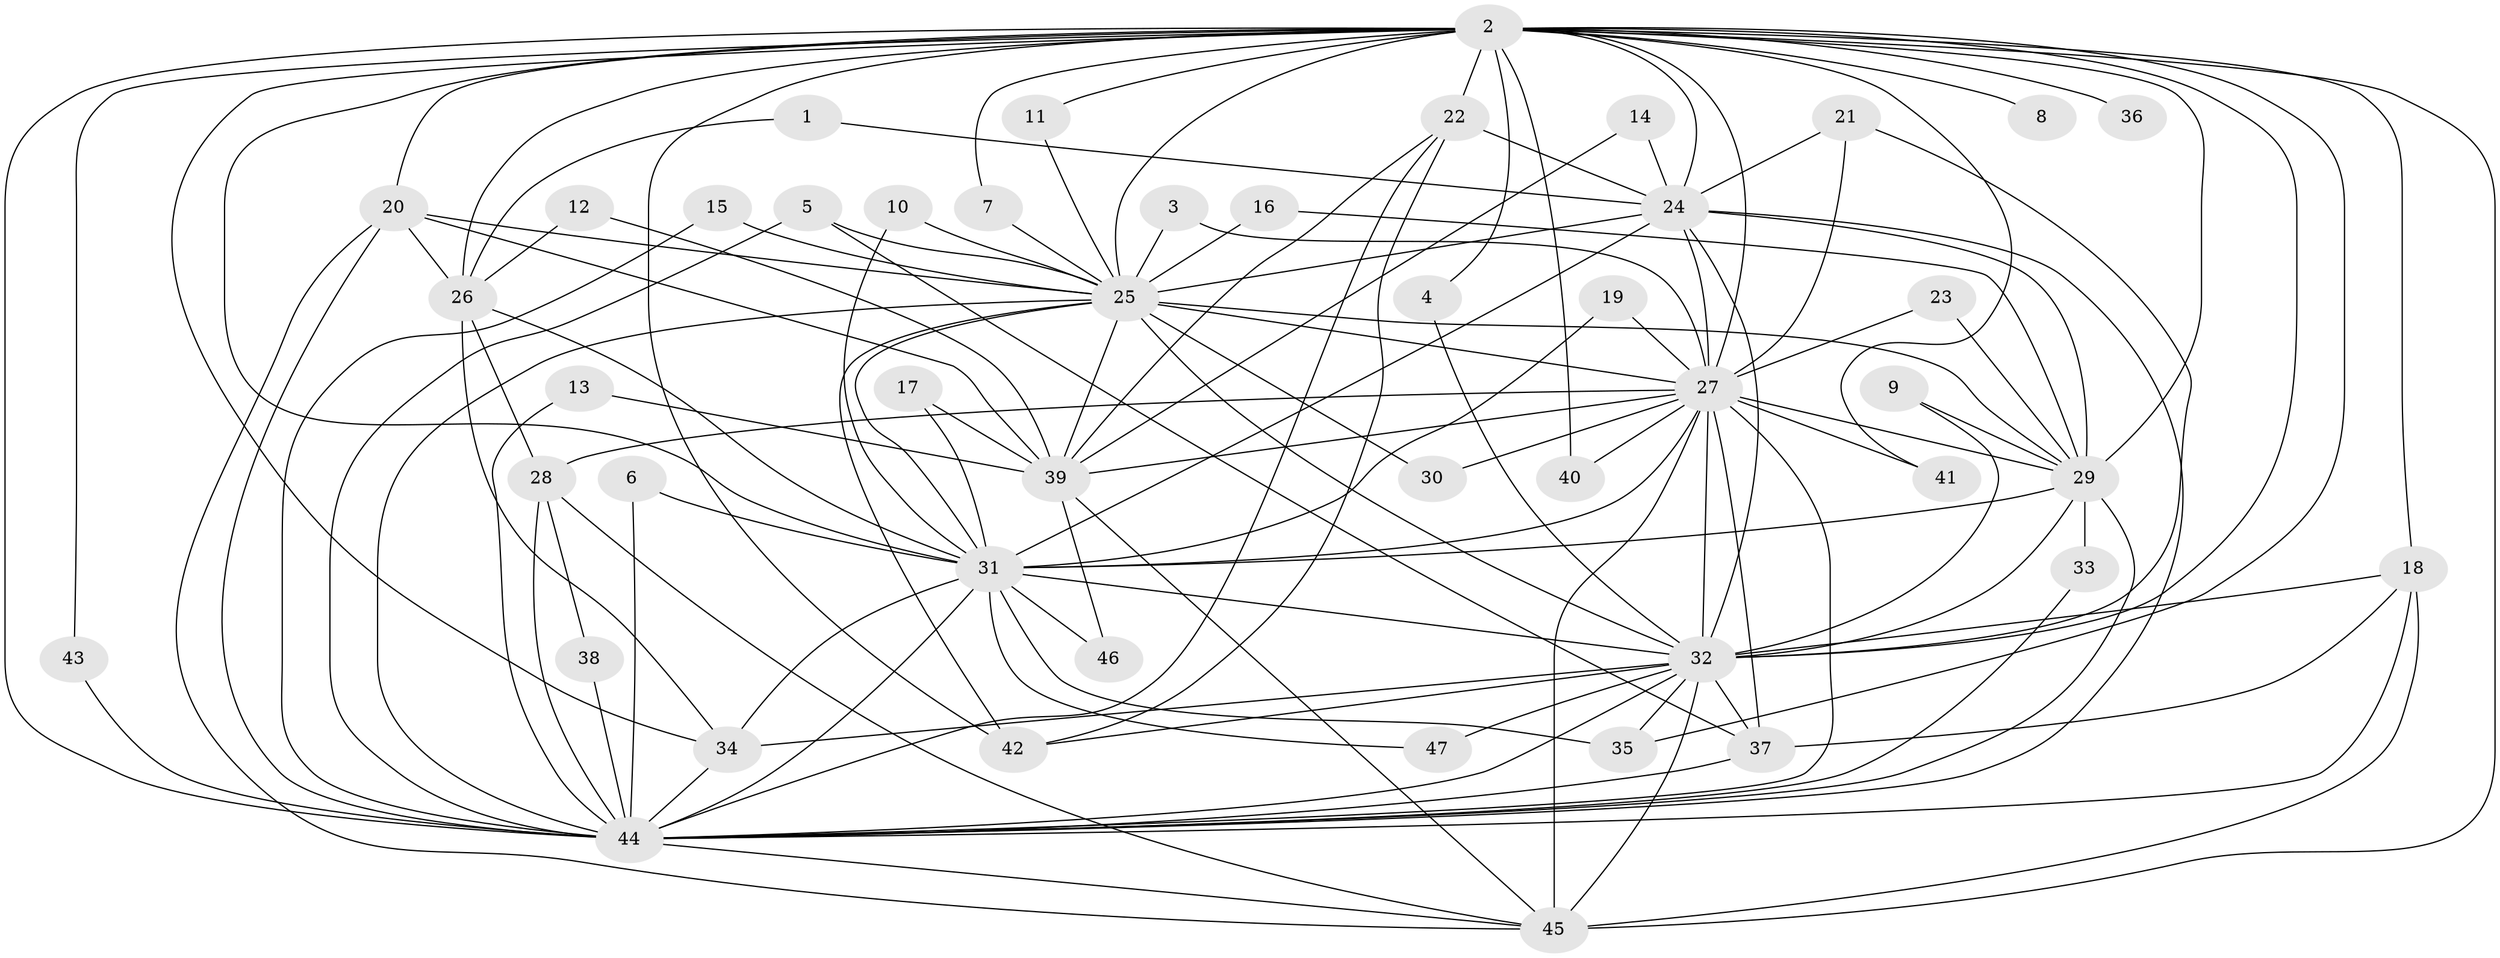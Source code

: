 // original degree distribution, {23: 0.021505376344086023, 19: 0.021505376344086023, 22: 0.010752688172043012, 17: 0.03225806451612903, 16: 0.010752688172043012, 26: 0.010752688172043012, 4: 0.053763440860215055, 3: 0.16129032258064516, 5: 0.06451612903225806, 8: 0.010752688172043012, 2: 0.5913978494623656, 10: 0.010752688172043012}
// Generated by graph-tools (version 1.1) at 2025/25/03/09/25 03:25:49]
// undirected, 47 vertices, 127 edges
graph export_dot {
graph [start="1"]
  node [color=gray90,style=filled];
  1;
  2;
  3;
  4;
  5;
  6;
  7;
  8;
  9;
  10;
  11;
  12;
  13;
  14;
  15;
  16;
  17;
  18;
  19;
  20;
  21;
  22;
  23;
  24;
  25;
  26;
  27;
  28;
  29;
  30;
  31;
  32;
  33;
  34;
  35;
  36;
  37;
  38;
  39;
  40;
  41;
  42;
  43;
  44;
  45;
  46;
  47;
  1 -- 24 [weight=1.0];
  1 -- 26 [weight=1.0];
  2 -- 4 [weight=1.0];
  2 -- 7 [weight=1.0];
  2 -- 8 [weight=1.0];
  2 -- 11 [weight=1.0];
  2 -- 18 [weight=1.0];
  2 -- 20 [weight=1.0];
  2 -- 22 [weight=1.0];
  2 -- 24 [weight=2.0];
  2 -- 25 [weight=4.0];
  2 -- 26 [weight=3.0];
  2 -- 27 [weight=3.0];
  2 -- 29 [weight=2.0];
  2 -- 31 [weight=2.0];
  2 -- 32 [weight=3.0];
  2 -- 34 [weight=1.0];
  2 -- 35 [weight=1.0];
  2 -- 36 [weight=1.0];
  2 -- 40 [weight=1.0];
  2 -- 41 [weight=1.0];
  2 -- 42 [weight=2.0];
  2 -- 43 [weight=1.0];
  2 -- 44 [weight=2.0];
  2 -- 45 [weight=2.0];
  3 -- 25 [weight=1.0];
  3 -- 27 [weight=1.0];
  4 -- 32 [weight=1.0];
  5 -- 25 [weight=2.0];
  5 -- 37 [weight=1.0];
  5 -- 44 [weight=1.0];
  6 -- 31 [weight=1.0];
  6 -- 44 [weight=1.0];
  7 -- 25 [weight=1.0];
  9 -- 29 [weight=1.0];
  9 -- 32 [weight=1.0];
  10 -- 25 [weight=1.0];
  10 -- 31 [weight=1.0];
  11 -- 25 [weight=1.0];
  12 -- 26 [weight=1.0];
  12 -- 39 [weight=1.0];
  13 -- 39 [weight=1.0];
  13 -- 44 [weight=1.0];
  14 -- 24 [weight=1.0];
  14 -- 39 [weight=1.0];
  15 -- 25 [weight=1.0];
  15 -- 44 [weight=2.0];
  16 -- 25 [weight=1.0];
  16 -- 29 [weight=1.0];
  17 -- 31 [weight=1.0];
  17 -- 39 [weight=1.0];
  18 -- 32 [weight=1.0];
  18 -- 37 [weight=1.0];
  18 -- 44 [weight=1.0];
  18 -- 45 [weight=1.0];
  19 -- 27 [weight=1.0];
  19 -- 31 [weight=2.0];
  20 -- 25 [weight=1.0];
  20 -- 26 [weight=1.0];
  20 -- 39 [weight=1.0];
  20 -- 44 [weight=1.0];
  20 -- 45 [weight=1.0];
  21 -- 24 [weight=1.0];
  21 -- 27 [weight=1.0];
  21 -- 32 [weight=1.0];
  22 -- 24 [weight=1.0];
  22 -- 39 [weight=1.0];
  22 -- 42 [weight=1.0];
  22 -- 44 [weight=1.0];
  23 -- 27 [weight=1.0];
  23 -- 29 [weight=1.0];
  24 -- 25 [weight=4.0];
  24 -- 27 [weight=2.0];
  24 -- 29 [weight=1.0];
  24 -- 31 [weight=2.0];
  24 -- 32 [weight=2.0];
  24 -- 44 [weight=1.0];
  25 -- 27 [weight=2.0];
  25 -- 29 [weight=4.0];
  25 -- 30 [weight=1.0];
  25 -- 31 [weight=2.0];
  25 -- 32 [weight=2.0];
  25 -- 39 [weight=1.0];
  25 -- 42 [weight=1.0];
  25 -- 44 [weight=3.0];
  26 -- 28 [weight=1.0];
  26 -- 31 [weight=1.0];
  26 -- 34 [weight=1.0];
  27 -- 28 [weight=2.0];
  27 -- 29 [weight=1.0];
  27 -- 30 [weight=1.0];
  27 -- 31 [weight=1.0];
  27 -- 32 [weight=1.0];
  27 -- 37 [weight=1.0];
  27 -- 39 [weight=1.0];
  27 -- 40 [weight=1.0];
  27 -- 41 [weight=1.0];
  27 -- 44 [weight=1.0];
  27 -- 45 [weight=1.0];
  28 -- 38 [weight=1.0];
  28 -- 44 [weight=1.0];
  28 -- 45 [weight=1.0];
  29 -- 31 [weight=2.0];
  29 -- 32 [weight=1.0];
  29 -- 33 [weight=1.0];
  29 -- 44 [weight=1.0];
  31 -- 32 [weight=1.0];
  31 -- 34 [weight=1.0];
  31 -- 35 [weight=1.0];
  31 -- 44 [weight=2.0];
  31 -- 46 [weight=1.0];
  31 -- 47 [weight=1.0];
  32 -- 34 [weight=1.0];
  32 -- 35 [weight=1.0];
  32 -- 37 [weight=1.0];
  32 -- 42 [weight=1.0];
  32 -- 44 [weight=1.0];
  32 -- 45 [weight=1.0];
  32 -- 47 [weight=2.0];
  33 -- 44 [weight=1.0];
  34 -- 44 [weight=1.0];
  37 -- 44 [weight=1.0];
  38 -- 44 [weight=1.0];
  39 -- 45 [weight=1.0];
  39 -- 46 [weight=1.0];
  43 -- 44 [weight=1.0];
  44 -- 45 [weight=1.0];
}

